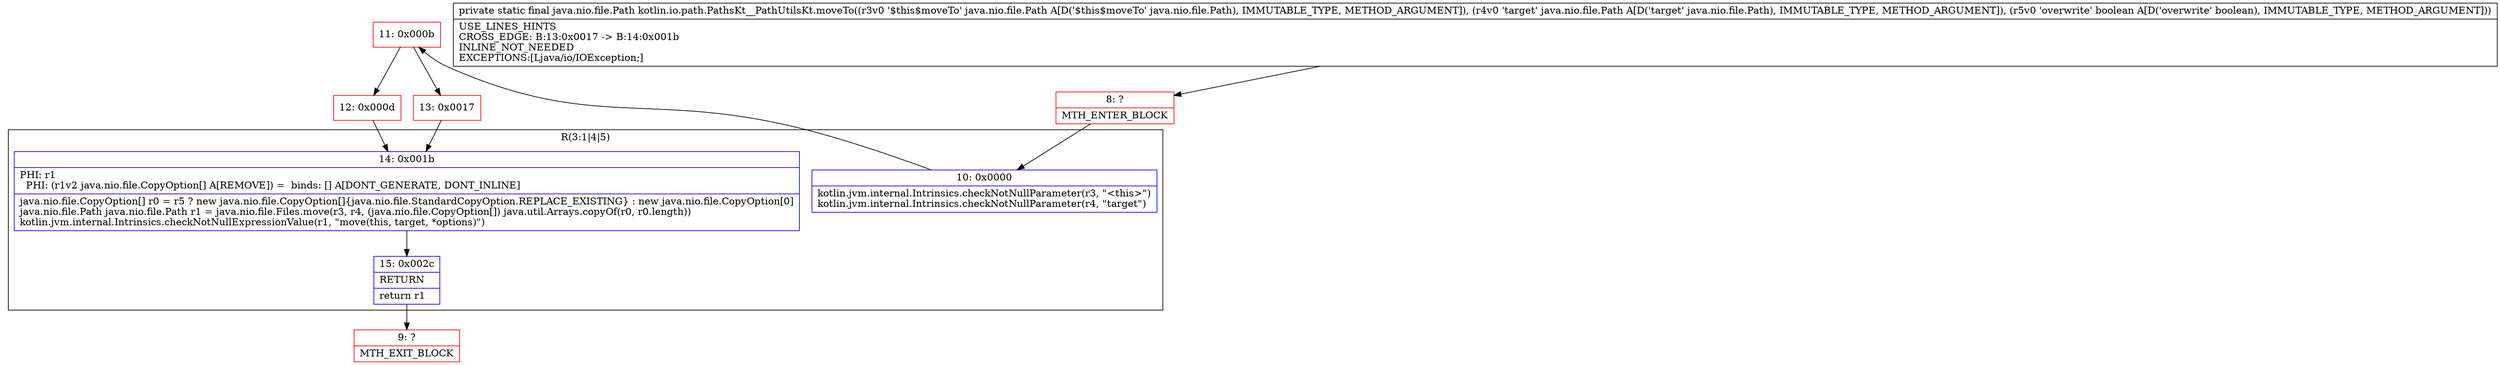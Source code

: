 digraph "CFG forkotlin.io.path.PathsKt__PathUtilsKt.moveTo(Ljava\/nio\/file\/Path;Ljava\/nio\/file\/Path;Z)Ljava\/nio\/file\/Path;" {
subgraph cluster_Region_1276687458 {
label = "R(3:1|4|5)";
node [shape=record,color=blue];
Node_10 [shape=record,label="{10\:\ 0x0000|kotlin.jvm.internal.Intrinsics.checkNotNullParameter(r3, \"\<this\>\")\lkotlin.jvm.internal.Intrinsics.checkNotNullParameter(r4, \"target\")\l}"];
Node_14 [shape=record,label="{14\:\ 0x001b|PHI: r1 \l  PHI: (r1v2 java.nio.file.CopyOption[] A[REMOVE]) =  binds: [] A[DONT_GENERATE, DONT_INLINE]\l|java.nio.file.CopyOption[] r0 = r5 ? new java.nio.file.CopyOption[]\{java.nio.file.StandardCopyOption.REPLACE_EXISTING\} : new java.nio.file.CopyOption[0]\ljava.nio.file.Path java.nio.file.Path r1 = java.nio.file.Files.move(r3, r4, (java.nio.file.CopyOption[]) java.util.Arrays.copyOf(r0, r0.length))\lkotlin.jvm.internal.Intrinsics.checkNotNullExpressionValue(r1, \"move(this, target, *options)\")\l}"];
Node_15 [shape=record,label="{15\:\ 0x002c|RETURN\l|return r1\l}"];
}
Node_8 [shape=record,color=red,label="{8\:\ ?|MTH_ENTER_BLOCK\l}"];
Node_11 [shape=record,color=red,label="{11\:\ 0x000b}"];
Node_12 [shape=record,color=red,label="{12\:\ 0x000d}"];
Node_9 [shape=record,color=red,label="{9\:\ ?|MTH_EXIT_BLOCK\l}"];
Node_13 [shape=record,color=red,label="{13\:\ 0x0017}"];
MethodNode[shape=record,label="{private static final java.nio.file.Path kotlin.io.path.PathsKt__PathUtilsKt.moveTo((r3v0 '$this$moveTo' java.nio.file.Path A[D('$this$moveTo' java.nio.file.Path), IMMUTABLE_TYPE, METHOD_ARGUMENT]), (r4v0 'target' java.nio.file.Path A[D('target' java.nio.file.Path), IMMUTABLE_TYPE, METHOD_ARGUMENT]), (r5v0 'overwrite' boolean A[D('overwrite' boolean), IMMUTABLE_TYPE, METHOD_ARGUMENT]))  | USE_LINES_HINTS\lCROSS_EDGE: B:13:0x0017 \-\> B:14:0x001b\lINLINE_NOT_NEEDED\lEXCEPTIONS:[Ljava\/io\/IOException;]\l}"];
MethodNode -> Node_8;Node_10 -> Node_11;
Node_14 -> Node_15;
Node_15 -> Node_9;
Node_8 -> Node_10;
Node_11 -> Node_12;
Node_11 -> Node_13;
Node_12 -> Node_14;
Node_13 -> Node_14;
}

